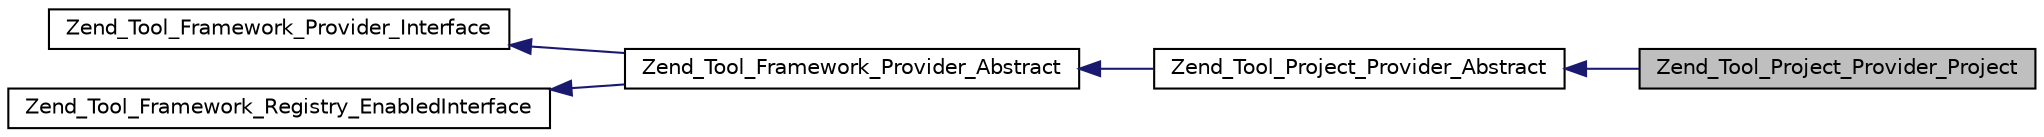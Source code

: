 digraph G
{
  edge [fontname="Helvetica",fontsize="10",labelfontname="Helvetica",labelfontsize="10"];
  node [fontname="Helvetica",fontsize="10",shape=record];
  rankdir="LR";
  Node1 [label="Zend_Tool_Project_Provider_Project",height=0.2,width=0.4,color="black", fillcolor="grey75", style="filled" fontcolor="black"];
  Node2 -> Node1 [dir="back",color="midnightblue",fontsize="10",style="solid",fontname="Helvetica"];
  Node2 [label="Zend_Tool_Project_Provider_Abstract",height=0.2,width=0.4,color="black", fillcolor="white", style="filled",URL="$class_zend___tool___project___provider___abstract.html"];
  Node3 -> Node2 [dir="back",color="midnightblue",fontsize="10",style="solid",fontname="Helvetica"];
  Node3 [label="Zend_Tool_Framework_Provider_Abstract",height=0.2,width=0.4,color="black", fillcolor="white", style="filled",URL="$class_zend___tool___framework___provider___abstract.html"];
  Node4 -> Node3 [dir="back",color="midnightblue",fontsize="10",style="solid",fontname="Helvetica"];
  Node4 [label="Zend_Tool_Framework_Provider_Interface",height=0.2,width=0.4,color="black", fillcolor="white", style="filled",URL="$interface_zend___tool___framework___provider___interface.html"];
  Node5 -> Node3 [dir="back",color="midnightblue",fontsize="10",style="solid",fontname="Helvetica"];
  Node5 [label="Zend_Tool_Framework_Registry_EnabledInterface",height=0.2,width=0.4,color="black", fillcolor="white", style="filled",URL="$interface_zend___tool___framework___registry___enabled_interface.html"];
}
